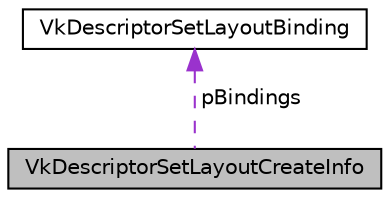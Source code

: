 digraph "VkDescriptorSetLayoutCreateInfo"
{
 // LATEX_PDF_SIZE
  edge [fontname="Helvetica",fontsize="10",labelfontname="Helvetica",labelfontsize="10"];
  node [fontname="Helvetica",fontsize="10",shape=record];
  Node1 [label="VkDescriptorSetLayoutCreateInfo",height=0.2,width=0.4,color="black", fillcolor="grey75", style="filled", fontcolor="black",tooltip=" "];
  Node2 -> Node1 [dir="back",color="darkorchid3",fontsize="10",style="dashed",label=" pBindings" ,fontname="Helvetica"];
  Node2 [label="VkDescriptorSetLayoutBinding",height=0.2,width=0.4,color="black", fillcolor="white", style="filled",URL="$structVkDescriptorSetLayoutBinding.html",tooltip=" "];
}
